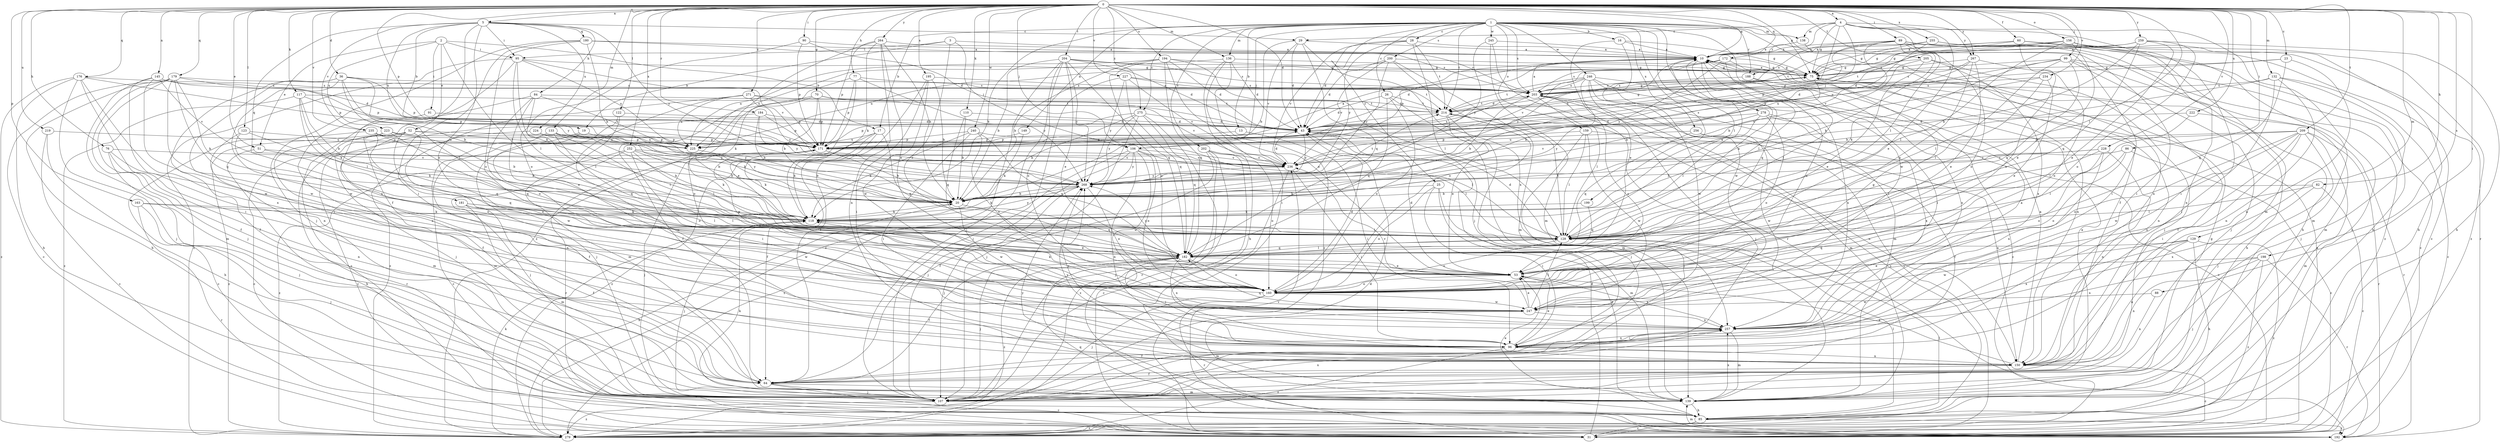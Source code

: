 strict digraph  {
0;
1;
2;
3;
4;
5;
10;
13;
16;
17;
19;
20;
23;
25;
26;
28;
29;
31;
36;
43;
51;
52;
53;
60;
64;
70;
75;
76;
77;
82;
84;
85;
86;
88;
89;
90;
91;
95;
96;
99;
106;
107;
110;
117;
118;
122;
123;
128;
129;
132;
133;
136;
138;
139;
145;
149;
150;
156;
159;
160;
163;
171;
172;
176;
179;
180;
181;
182;
184;
188;
192;
194;
195;
198;
199;
200;
202;
203;
204;
205;
209;
214;
219;
222;
223;
224;
225;
227;
228;
234;
235;
236;
240;
245;
246;
247;
252;
255;
256;
257;
259;
264;
267;
268;
271;
275;
278;
279;
0 -> 4  [label=a];
0 -> 5  [label=a];
0 -> 10  [label=a];
0 -> 23  [label=c];
0 -> 36  [label=d];
0 -> 43  [label=d];
0 -> 51  [label=e];
0 -> 60  [label=f];
0 -> 70  [label=g];
0 -> 75  [label=g];
0 -> 76  [label=h];
0 -> 77  [label=h];
0 -> 82  [label=h];
0 -> 86  [label=i];
0 -> 88  [label=i];
0 -> 89  [label=i];
0 -> 90  [label=i];
0 -> 99  [label=j];
0 -> 106  [label=j];
0 -> 110  [label=k];
0 -> 117  [label=k];
0 -> 122  [label=l];
0 -> 123  [label=l];
0 -> 128  [label=l];
0 -> 129  [label=m];
0 -> 132  [label=m];
0 -> 133  [label=m];
0 -> 136  [label=m];
0 -> 145  [label=n];
0 -> 156  [label=o];
0 -> 163  [label=p];
0 -> 171  [label=p];
0 -> 172  [label=q];
0 -> 176  [label=q];
0 -> 179  [label=q];
0 -> 184  [label=r];
0 -> 194  [label=s];
0 -> 195  [label=s];
0 -> 198  [label=s];
0 -> 204  [label=t];
0 -> 205  [label=t];
0 -> 209  [label=t];
0 -> 219  [label=u];
0 -> 222  [label=u];
0 -> 227  [label=v];
0 -> 228  [label=v];
0 -> 234  [label=v];
0 -> 235  [label=v];
0 -> 240  [label=w];
0 -> 252  [label=x];
0 -> 255  [label=x];
0 -> 259  [label=y];
0 -> 264  [label=y];
0 -> 267  [label=y];
0 -> 271  [label=z];
0 -> 275  [label=z];
1 -> 13  [label=b];
1 -> 16  [label=b];
1 -> 17  [label=b];
1 -> 25  [label=c];
1 -> 26  [label=c];
1 -> 28  [label=c];
1 -> 64  [label=f];
1 -> 106  [label=j];
1 -> 118  [label=k];
1 -> 128  [label=l];
1 -> 136  [label=m];
1 -> 138  [label=m];
1 -> 149  [label=n];
1 -> 150  [label=n];
1 -> 159  [label=o];
1 -> 188  [label=r];
1 -> 199  [label=s];
1 -> 200  [label=s];
1 -> 202  [label=s];
1 -> 203  [label=s];
1 -> 214  [label=t];
1 -> 245  [label=w];
1 -> 246  [label=w];
1 -> 247  [label=w];
1 -> 256  [label=x];
1 -> 275  [label=z];
1 -> 278  [label=z];
2 -> 17  [label=b];
2 -> 51  [label=e];
2 -> 52  [label=e];
2 -> 91  [label=i];
2 -> 95  [label=i];
2 -> 128  [label=l];
2 -> 223  [label=u];
3 -> 19  [label=b];
3 -> 53  [label=e];
3 -> 95  [label=i];
3 -> 106  [label=j];
3 -> 203  [label=s];
4 -> 29  [label=c];
4 -> 53  [label=e];
4 -> 75  [label=g];
4 -> 106  [label=j];
4 -> 128  [label=l];
4 -> 138  [label=m];
4 -> 139  [label=m];
4 -> 171  [label=p];
4 -> 188  [label=r];
4 -> 267  [label=y];
4 -> 279  [label=z];
5 -> 19  [label=b];
5 -> 29  [label=c];
5 -> 64  [label=f];
5 -> 84  [label=h];
5 -> 95  [label=i];
5 -> 160  [label=o];
5 -> 180  [label=q];
5 -> 181  [label=q];
5 -> 224  [label=u];
5 -> 225  [label=u];
5 -> 235  [label=v];
5 -> 268  [label=y];
10 -> 75  [label=g];
10 -> 96  [label=i];
10 -> 160  [label=o];
10 -> 171  [label=p];
10 -> 182  [label=q];
10 -> 268  [label=y];
13 -> 96  [label=i];
13 -> 171  [label=p];
16 -> 10  [label=a];
16 -> 53  [label=e];
16 -> 75  [label=g];
16 -> 247  [label=w];
17 -> 64  [label=f];
17 -> 118  [label=k];
17 -> 182  [label=q];
17 -> 225  [label=u];
17 -> 279  [label=z];
19 -> 31  [label=c];
19 -> 64  [label=f];
19 -> 225  [label=u];
20 -> 118  [label=k];
20 -> 182  [label=q];
20 -> 247  [label=w];
23 -> 43  [label=d];
23 -> 75  [label=g];
23 -> 150  [label=n];
23 -> 182  [label=q];
25 -> 20  [label=b];
25 -> 85  [label=h];
25 -> 96  [label=i];
25 -> 139  [label=m];
25 -> 160  [label=o];
26 -> 43  [label=d];
26 -> 139  [label=m];
26 -> 160  [label=o];
26 -> 182  [label=q];
26 -> 214  [label=t];
28 -> 10  [label=a];
28 -> 43  [label=d];
28 -> 107  [label=j];
28 -> 214  [label=t];
28 -> 236  [label=v];
28 -> 268  [label=y];
29 -> 10  [label=a];
29 -> 20  [label=b];
29 -> 43  [label=d];
29 -> 182  [label=q];
29 -> 236  [label=v];
29 -> 257  [label=x];
31 -> 10  [label=a];
31 -> 43  [label=d];
31 -> 203  [label=s];
31 -> 236  [label=v];
36 -> 20  [label=b];
36 -> 64  [label=f];
36 -> 96  [label=i];
36 -> 128  [label=l];
36 -> 171  [label=p];
36 -> 203  [label=s];
36 -> 247  [label=w];
36 -> 268  [label=y];
43 -> 171  [label=p];
43 -> 268  [label=y];
51 -> 85  [label=h];
51 -> 182  [label=q];
51 -> 236  [label=v];
52 -> 31  [label=c];
52 -> 150  [label=n];
52 -> 160  [label=o];
52 -> 171  [label=p];
52 -> 192  [label=r];
52 -> 247  [label=w];
52 -> 268  [label=y];
53 -> 43  [label=d];
53 -> 160  [label=o];
53 -> 171  [label=p];
53 -> 257  [label=x];
60 -> 10  [label=a];
60 -> 75  [label=g];
60 -> 139  [label=m];
60 -> 150  [label=n];
60 -> 160  [label=o];
60 -> 192  [label=r];
60 -> 214  [label=t];
64 -> 31  [label=c];
64 -> 107  [label=j];
64 -> 139  [label=m];
70 -> 20  [label=b];
70 -> 64  [label=f];
70 -> 160  [label=o];
70 -> 171  [label=p];
70 -> 214  [label=t];
70 -> 236  [label=v];
75 -> 10  [label=a];
75 -> 20  [label=b];
75 -> 43  [label=d];
75 -> 64  [label=f];
75 -> 85  [label=h];
75 -> 150  [label=n];
75 -> 203  [label=s];
76 -> 107  [label=j];
76 -> 150  [label=n];
76 -> 160  [label=o];
76 -> 236  [label=v];
77 -> 53  [label=e];
77 -> 118  [label=k];
77 -> 171  [label=p];
77 -> 203  [label=s];
77 -> 268  [label=y];
82 -> 20  [label=b];
82 -> 31  [label=c];
82 -> 128  [label=l];
82 -> 257  [label=x];
84 -> 31  [label=c];
84 -> 53  [label=e];
84 -> 128  [label=l];
84 -> 160  [label=o];
84 -> 214  [label=t];
84 -> 225  [label=u];
85 -> 31  [label=c];
85 -> 128  [label=l];
85 -> 192  [label=r];
85 -> 279  [label=z];
86 -> 31  [label=c];
86 -> 128  [label=l];
86 -> 160  [label=o];
86 -> 236  [label=v];
88 -> 150  [label=n];
88 -> 247  [label=w];
89 -> 10  [label=a];
89 -> 85  [label=h];
89 -> 96  [label=i];
89 -> 118  [label=k];
89 -> 160  [label=o];
89 -> 171  [label=p];
89 -> 203  [label=s];
89 -> 214  [label=t];
89 -> 236  [label=v];
89 -> 279  [label=z];
90 -> 10  [label=a];
90 -> 43  [label=d];
90 -> 160  [label=o];
90 -> 171  [label=p];
91 -> 43  [label=d];
91 -> 64  [label=f];
95 -> 75  [label=g];
95 -> 118  [label=k];
95 -> 128  [label=l];
95 -> 225  [label=u];
95 -> 236  [label=v];
95 -> 257  [label=x];
95 -> 279  [label=z];
96 -> 10  [label=a];
96 -> 53  [label=e];
96 -> 150  [label=n];
96 -> 257  [label=x];
96 -> 268  [label=y];
96 -> 279  [label=z];
99 -> 31  [label=c];
99 -> 75  [label=g];
99 -> 107  [label=j];
99 -> 118  [label=k];
99 -> 128  [label=l];
99 -> 139  [label=m];
99 -> 182  [label=q];
99 -> 225  [label=u];
106 -> 107  [label=j];
106 -> 128  [label=l];
106 -> 150  [label=n];
106 -> 160  [label=o];
106 -> 236  [label=v];
106 -> 247  [label=w];
106 -> 268  [label=y];
106 -> 279  [label=z];
107 -> 10  [label=a];
107 -> 118  [label=k];
107 -> 257  [label=x];
107 -> 279  [label=z];
110 -> 20  [label=b];
110 -> 43  [label=d];
110 -> 182  [label=q];
117 -> 20  [label=b];
117 -> 118  [label=k];
117 -> 128  [label=l];
117 -> 171  [label=p];
117 -> 214  [label=t];
117 -> 279  [label=z];
118 -> 10  [label=a];
118 -> 53  [label=e];
118 -> 107  [label=j];
118 -> 128  [label=l];
118 -> 268  [label=y];
122 -> 43  [label=d];
122 -> 107  [label=j];
122 -> 139  [label=m];
123 -> 118  [label=k];
123 -> 139  [label=m];
123 -> 160  [label=o];
123 -> 225  [label=u];
128 -> 10  [label=a];
128 -> 43  [label=d];
128 -> 160  [label=o];
128 -> 182  [label=q];
128 -> 214  [label=t];
129 -> 85  [label=h];
129 -> 150  [label=n];
129 -> 182  [label=q];
129 -> 247  [label=w];
129 -> 257  [label=x];
129 -> 279  [label=z];
132 -> 20  [label=b];
132 -> 31  [label=c];
132 -> 96  [label=i];
132 -> 107  [label=j];
132 -> 150  [label=n];
132 -> 203  [label=s];
133 -> 20  [label=b];
133 -> 96  [label=i];
133 -> 118  [label=k];
133 -> 128  [label=l];
133 -> 171  [label=p];
133 -> 182  [label=q];
133 -> 268  [label=y];
136 -> 31  [label=c];
136 -> 43  [label=d];
136 -> 75  [label=g];
136 -> 85  [label=h];
136 -> 96  [label=i];
136 -> 225  [label=u];
138 -> 10  [label=a];
138 -> 96  [label=i];
139 -> 53  [label=e];
139 -> 75  [label=g];
139 -> 85  [label=h];
139 -> 257  [label=x];
139 -> 268  [label=y];
145 -> 43  [label=d];
145 -> 139  [label=m];
145 -> 150  [label=n];
145 -> 203  [label=s];
145 -> 236  [label=v];
145 -> 247  [label=w];
149 -> 118  [label=k];
149 -> 171  [label=p];
150 -> 10  [label=a];
150 -> 31  [label=c];
150 -> 53  [label=e];
150 -> 64  [label=f];
150 -> 268  [label=y];
156 -> 10  [label=a];
156 -> 43  [label=d];
156 -> 53  [label=e];
156 -> 75  [label=g];
156 -> 85  [label=h];
156 -> 96  [label=i];
156 -> 128  [label=l];
156 -> 279  [label=z];
159 -> 107  [label=j];
159 -> 128  [label=l];
159 -> 150  [label=n];
159 -> 171  [label=p];
159 -> 247  [label=w];
160 -> 43  [label=d];
160 -> 75  [label=g];
160 -> 107  [label=j];
160 -> 118  [label=k];
160 -> 192  [label=r];
160 -> 203  [label=s];
160 -> 247  [label=w];
163 -> 107  [label=j];
163 -> 118  [label=k];
163 -> 128  [label=l];
163 -> 192  [label=r];
171 -> 10  [label=a];
171 -> 20  [label=b];
171 -> 107  [label=j];
171 -> 118  [label=k];
171 -> 192  [label=r];
171 -> 203  [label=s];
171 -> 236  [label=v];
172 -> 43  [label=d];
172 -> 75  [label=g];
172 -> 128  [label=l];
172 -> 150  [label=n];
172 -> 203  [label=s];
172 -> 236  [label=v];
172 -> 268  [label=y];
176 -> 85  [label=h];
176 -> 96  [label=i];
176 -> 107  [label=j];
176 -> 171  [label=p];
176 -> 203  [label=s];
176 -> 257  [label=x];
176 -> 279  [label=z];
179 -> 31  [label=c];
179 -> 64  [label=f];
179 -> 85  [label=h];
179 -> 107  [label=j];
179 -> 118  [label=k];
179 -> 171  [label=p];
179 -> 182  [label=q];
179 -> 203  [label=s];
179 -> 247  [label=w];
180 -> 10  [label=a];
180 -> 20  [label=b];
180 -> 96  [label=i];
180 -> 107  [label=j];
180 -> 160  [label=o];
180 -> 203  [label=s];
181 -> 64  [label=f];
181 -> 118  [label=k];
181 -> 128  [label=l];
181 -> 139  [label=m];
181 -> 247  [label=w];
182 -> 53  [label=e];
182 -> 64  [label=f];
182 -> 96  [label=i];
182 -> 107  [label=j];
182 -> 128  [label=l];
182 -> 160  [label=o];
182 -> 257  [label=x];
182 -> 268  [label=y];
182 -> 279  [label=z];
184 -> 20  [label=b];
184 -> 43  [label=d];
184 -> 107  [label=j];
184 -> 171  [label=p];
184 -> 268  [label=y];
188 -> 128  [label=l];
188 -> 203  [label=s];
188 -> 257  [label=x];
192 -> 139  [label=m];
192 -> 182  [label=q];
194 -> 20  [label=b];
194 -> 43  [label=d];
194 -> 53  [label=e];
194 -> 75  [label=g];
194 -> 128  [label=l];
194 -> 160  [label=o];
194 -> 182  [label=q];
194 -> 225  [label=u];
195 -> 20  [label=b];
195 -> 64  [label=f];
195 -> 96  [label=i];
195 -> 203  [label=s];
195 -> 247  [label=w];
198 -> 53  [label=e];
198 -> 107  [label=j];
198 -> 150  [label=n];
198 -> 192  [label=r];
198 -> 257  [label=x];
198 -> 279  [label=z];
199 -> 118  [label=k];
199 -> 182  [label=q];
200 -> 43  [label=d];
200 -> 75  [label=g];
200 -> 139  [label=m];
200 -> 160  [label=o];
200 -> 225  [label=u];
200 -> 236  [label=v];
200 -> 268  [label=y];
202 -> 31  [label=c];
202 -> 64  [label=f];
202 -> 107  [label=j];
202 -> 160  [label=o];
202 -> 236  [label=v];
202 -> 279  [label=z];
203 -> 10  [label=a];
203 -> 20  [label=b];
203 -> 75  [label=g];
203 -> 128  [label=l];
203 -> 139  [label=m];
203 -> 214  [label=t];
204 -> 20  [label=b];
204 -> 43  [label=d];
204 -> 53  [label=e];
204 -> 75  [label=g];
204 -> 107  [label=j];
204 -> 160  [label=o];
204 -> 182  [label=q];
204 -> 203  [label=s];
204 -> 268  [label=y];
204 -> 279  [label=z];
205 -> 20  [label=b];
205 -> 53  [label=e];
205 -> 75  [label=g];
205 -> 107  [label=j];
205 -> 257  [label=x];
209 -> 96  [label=i];
209 -> 107  [label=j];
209 -> 139  [label=m];
209 -> 160  [label=o];
209 -> 171  [label=p];
209 -> 192  [label=r];
209 -> 236  [label=v];
209 -> 247  [label=w];
209 -> 257  [label=x];
214 -> 43  [label=d];
214 -> 53  [label=e];
214 -> 75  [label=g];
214 -> 107  [label=j];
214 -> 150  [label=n];
219 -> 31  [label=c];
219 -> 85  [label=h];
219 -> 225  [label=u];
222 -> 43  [label=d];
222 -> 128  [label=l];
222 -> 192  [label=r];
223 -> 20  [label=b];
223 -> 139  [label=m];
223 -> 171  [label=p];
223 -> 182  [label=q];
223 -> 279  [label=z];
224 -> 20  [label=b];
224 -> 31  [label=c];
224 -> 225  [label=u];
225 -> 20  [label=b];
225 -> 118  [label=k];
227 -> 107  [label=j];
227 -> 182  [label=q];
227 -> 203  [label=s];
227 -> 214  [label=t];
227 -> 236  [label=v];
227 -> 268  [label=y];
228 -> 20  [label=b];
228 -> 128  [label=l];
228 -> 150  [label=n];
228 -> 160  [label=o];
228 -> 236  [label=v];
228 -> 257  [label=x];
234 -> 53  [label=e];
234 -> 128  [label=l];
234 -> 203  [label=s];
234 -> 236  [label=v];
235 -> 31  [label=c];
235 -> 118  [label=k];
235 -> 171  [label=p];
235 -> 182  [label=q];
235 -> 225  [label=u];
236 -> 43  [label=d];
236 -> 96  [label=i];
236 -> 107  [label=j];
236 -> 268  [label=y];
240 -> 96  [label=i];
240 -> 118  [label=k];
240 -> 128  [label=l];
240 -> 160  [label=o];
240 -> 171  [label=p];
240 -> 182  [label=q];
245 -> 10  [label=a];
245 -> 139  [label=m];
245 -> 192  [label=r];
245 -> 268  [label=y];
246 -> 20  [label=b];
246 -> 31  [label=c];
246 -> 43  [label=d];
246 -> 107  [label=j];
246 -> 139  [label=m];
246 -> 203  [label=s];
246 -> 214  [label=t];
246 -> 247  [label=w];
246 -> 257  [label=x];
247 -> 53  [label=e];
247 -> 128  [label=l];
247 -> 139  [label=m];
247 -> 236  [label=v];
247 -> 257  [label=x];
252 -> 20  [label=b];
252 -> 107  [label=j];
252 -> 128  [label=l];
252 -> 160  [label=o];
252 -> 236  [label=v];
252 -> 268  [label=y];
252 -> 279  [label=z];
255 -> 10  [label=a];
255 -> 31  [label=c];
255 -> 75  [label=g];
255 -> 85  [label=h];
255 -> 225  [label=u];
256 -> 64  [label=f];
256 -> 182  [label=q];
256 -> 225  [label=u];
256 -> 247  [label=w];
257 -> 64  [label=f];
257 -> 96  [label=i];
257 -> 139  [label=m];
257 -> 182  [label=q];
259 -> 10  [label=a];
259 -> 20  [label=b];
259 -> 53  [label=e];
259 -> 85  [label=h];
259 -> 160  [label=o];
259 -> 182  [label=q];
259 -> 203  [label=s];
264 -> 10  [label=a];
264 -> 20  [label=b];
264 -> 53  [label=e];
264 -> 118  [label=k];
264 -> 150  [label=n];
264 -> 171  [label=p];
264 -> 279  [label=z];
267 -> 53  [label=e];
267 -> 75  [label=g];
267 -> 160  [label=o];
267 -> 171  [label=p];
267 -> 182  [label=q];
267 -> 203  [label=s];
268 -> 20  [label=b];
268 -> 107  [label=j];
268 -> 118  [label=k];
268 -> 160  [label=o];
268 -> 214  [label=t];
271 -> 150  [label=n];
271 -> 171  [label=p];
271 -> 214  [label=t];
271 -> 225  [label=u];
271 -> 268  [label=y];
271 -> 279  [label=z];
275 -> 20  [label=b];
275 -> 43  [label=d];
275 -> 107  [label=j];
275 -> 171  [label=p];
275 -> 182  [label=q];
275 -> 192  [label=r];
275 -> 268  [label=y];
278 -> 31  [label=c];
278 -> 43  [label=d];
278 -> 128  [label=l];
278 -> 160  [label=o];
278 -> 257  [label=x];
278 -> 268  [label=y];
279 -> 20  [label=b];
279 -> 43  [label=d];
279 -> 118  [label=k];
279 -> 128  [label=l];
279 -> 203  [label=s];
}
